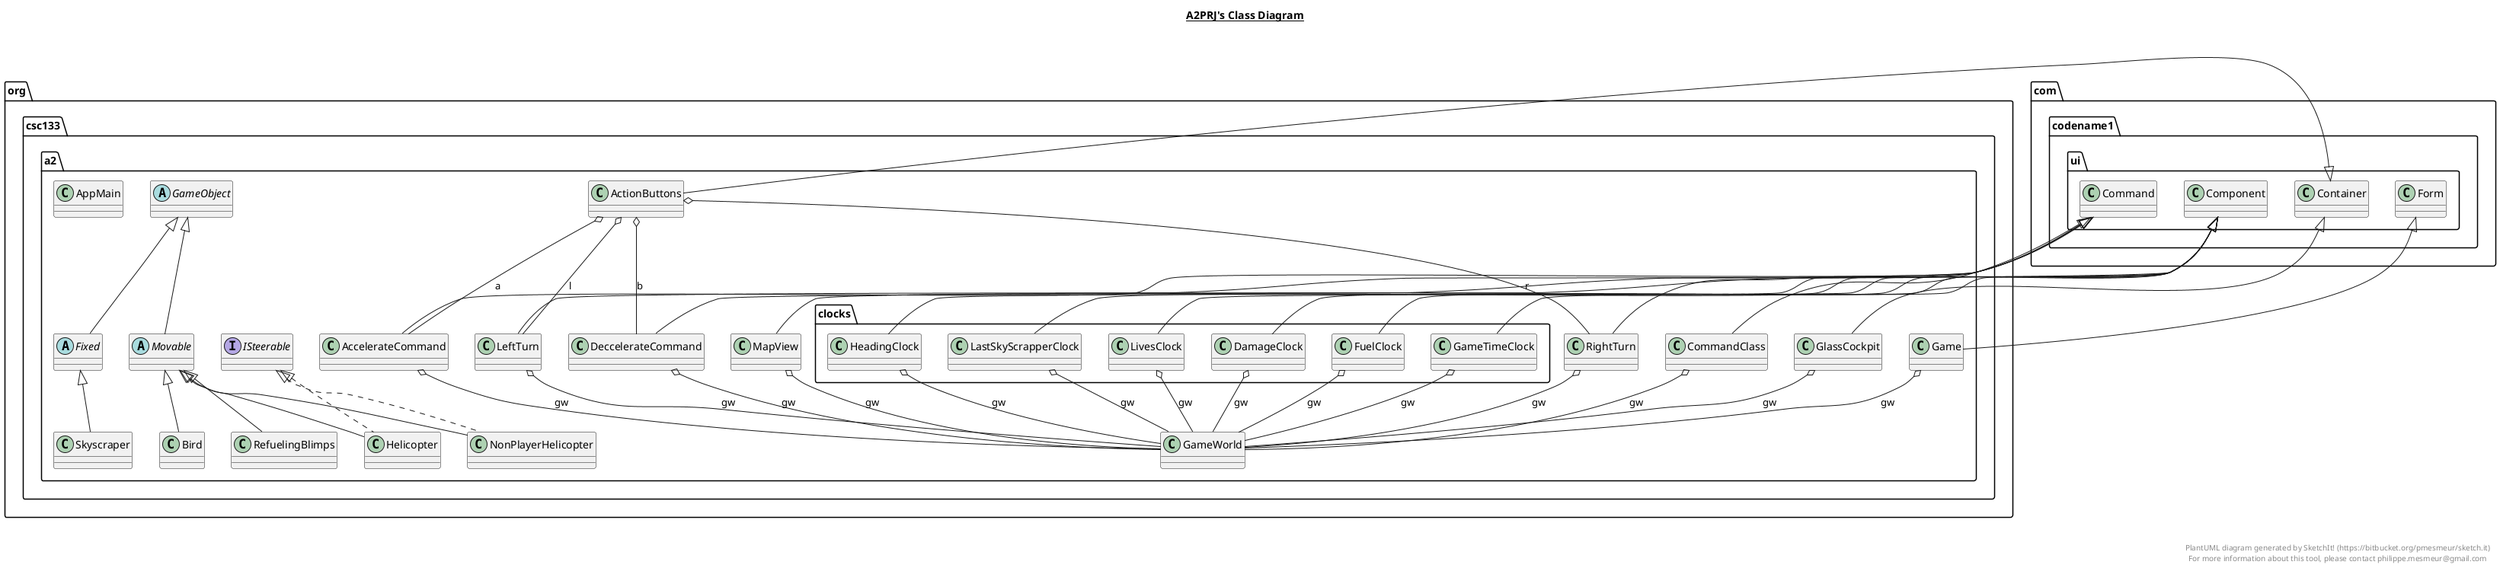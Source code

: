 @startuml

title __A2PRJ's Class Diagram__\n

  namespace org.csc133.a2 {
    class org.csc133.a2.AccelerateCommand {
    }
  }
  

  namespace org.csc133.a2 {
    class org.csc133.a2.ActionButtons {
    }
  }
  

  namespace org.csc133.a2 {
    class org.csc133.a2.AppMain {
    }
  }
  

  namespace org.csc133.a2 {
    class org.csc133.a2.Bird {
    }
  }
  

  namespace org.csc133.a2 {
    class org.csc133.a2.CommandClass {
    }
  }
  

  namespace org.csc133.a2 {
    class org.csc133.a2.DeccelerateCommand {
    }
  }
  

  namespace org.csc133.a2 {
    abstract class org.csc133.a2.Fixed {
    }
  }
  

  namespace org.csc133.a2 {
    class org.csc133.a2.Game {
    }
  }
  

  namespace org.csc133.a2 {
    abstract class org.csc133.a2.GameObject {
    }
  }
  

  namespace org.csc133.a2 {
    class org.csc133.a2.GameWorld {
    }
  }
  

  namespace org.csc133.a2 {
    class org.csc133.a2.GlassCockpit {
    }
  }
  

  namespace org.csc133.a2 {
    class org.csc133.a2.Helicopter {
    }
  }
  

  namespace org.csc133.a2 {
    interface org.csc133.a2.ISteerable {
    }
  }
  

  namespace org.csc133.a2 {
    class org.csc133.a2.LeftTurn {
    }
  }
  

  namespace org.csc133.a2 {
    class org.csc133.a2.MapView {
    }
  }
  

  namespace org.csc133.a2 {
    abstract class org.csc133.a2.Movable {
    }
  }
  

  namespace org.csc133.a2 {
    class org.csc133.a2.NonPlayerHelicopter {
    }
  }
  

  namespace org.csc133.a2 {
    class org.csc133.a2.RefuelingBlimps {
    }
  }
  

  namespace org.csc133.a2 {
    class org.csc133.a2.RightTurn {
    }
  }
  

  namespace org.csc133.a2 {
    class org.csc133.a2.Skyscraper {
    }
  }
  

  namespace org.csc133.a2 {
    namespace clocks {
      class org.csc133.a2.clocks.DamageClock {
      }
    }
  }
  

  namespace org.csc133.a2 {
    namespace clocks {
      class org.csc133.a2.clocks.FuelClock {
      }
    }
  }
  

  namespace org.csc133.a2 {
    namespace clocks {
      class org.csc133.a2.clocks.GameTimeClock {
      }
    }
  }
  

  namespace org.csc133.a2 {
    namespace clocks {
      class org.csc133.a2.clocks.HeadingClock {
      }
    }
  }
  

  namespace org.csc133.a2 {
    namespace clocks {
      class org.csc133.a2.clocks.LastSkyScrapperClock {
      }
    }
  }
  

  namespace org.csc133.a2 {
    namespace clocks {
      class org.csc133.a2.clocks.LivesClock {
      }
    }
  }
  

  org.csc133.a2.AccelerateCommand -up-|> com.codename1.ui.Command
  org.csc133.a2.AccelerateCommand o-- org.csc133.a2.GameWorld : gw
  org.csc133.a2.ActionButtons -up-|> com.codename1.ui.Container
  org.csc133.a2.ActionButtons o-- org.csc133.a2.AccelerateCommand : a
  org.csc133.a2.ActionButtons o-- org.csc133.a2.DeccelerateCommand : b
  org.csc133.a2.ActionButtons o-- org.csc133.a2.LeftTurn : l
  org.csc133.a2.ActionButtons o-- org.csc133.a2.RightTurn : r
  org.csc133.a2.Bird -up-|> org.csc133.a2.Movable
  org.csc133.a2.CommandClass -up-|> com.codename1.ui.Command
  org.csc133.a2.CommandClass o-- org.csc133.a2.GameWorld : gw
  org.csc133.a2.DeccelerateCommand -up-|> com.codename1.ui.Command
  org.csc133.a2.DeccelerateCommand o-- org.csc133.a2.GameWorld : gw
  org.csc133.a2.Fixed -up-|> org.csc133.a2.GameObject
  org.csc133.a2.Game -up-|> com.codename1.ui.Form
  org.csc133.a2.Game o-- org.csc133.a2.GameWorld : gw
  org.csc133.a2.GlassCockpit -up-|> com.codename1.ui.Container
  org.csc133.a2.GlassCockpit o-- org.csc133.a2.GameWorld : gw
  org.csc133.a2.Helicopter .up.|> org.csc133.a2.ISteerable
  org.csc133.a2.Helicopter -up-|> org.csc133.a2.Movable
  org.csc133.a2.LeftTurn -up-|> com.codename1.ui.Command
  org.csc133.a2.LeftTurn o-- org.csc133.a2.GameWorld : gw
  org.csc133.a2.MapView -up-|> com.codename1.ui.Component
  org.csc133.a2.MapView o-- org.csc133.a2.GameWorld : gw
  org.csc133.a2.Movable -up-|> org.csc133.a2.GameObject
  org.csc133.a2.NonPlayerHelicopter .up.|> org.csc133.a2.ISteerable
  org.csc133.a2.NonPlayerHelicopter -up-|> org.csc133.a2.Movable
  org.csc133.a2.RefuelingBlimps -up-|> org.csc133.a2.Movable
  org.csc133.a2.RightTurn -up-|> com.codename1.ui.Command
  org.csc133.a2.RightTurn o-- org.csc133.a2.GameWorld : gw
  org.csc133.a2.Skyscraper -up-|> org.csc133.a2.Fixed
  org.csc133.a2.clocks.DamageClock -up-|> com.codename1.ui.Component
  org.csc133.a2.clocks.DamageClock o-- org.csc133.a2.GameWorld : gw
  org.csc133.a2.clocks.FuelClock -up-|> com.codename1.ui.Component
  org.csc133.a2.clocks.FuelClock o-- org.csc133.a2.GameWorld : gw
  org.csc133.a2.clocks.GameTimeClock -up-|> com.codename1.ui.Component
  org.csc133.a2.clocks.GameTimeClock o-- org.csc133.a2.GameWorld : gw
  org.csc133.a2.clocks.HeadingClock -up-|> com.codename1.ui.Component
  org.csc133.a2.clocks.HeadingClock o-- org.csc133.a2.GameWorld : gw
  org.csc133.a2.clocks.LastSkyScrapperClock -up-|> com.codename1.ui.Component
  org.csc133.a2.clocks.LastSkyScrapperClock o-- org.csc133.a2.GameWorld : gw
  org.csc133.a2.clocks.LivesClock -up-|> com.codename1.ui.Component
  org.csc133.a2.clocks.LivesClock o-- org.csc133.a2.GameWorld : gw


right footer


PlantUML diagram generated by SketchIt! (https://bitbucket.org/pmesmeur/sketch.it)
For more information about this tool, please contact philippe.mesmeur@gmail.com
endfooter

@enduml
